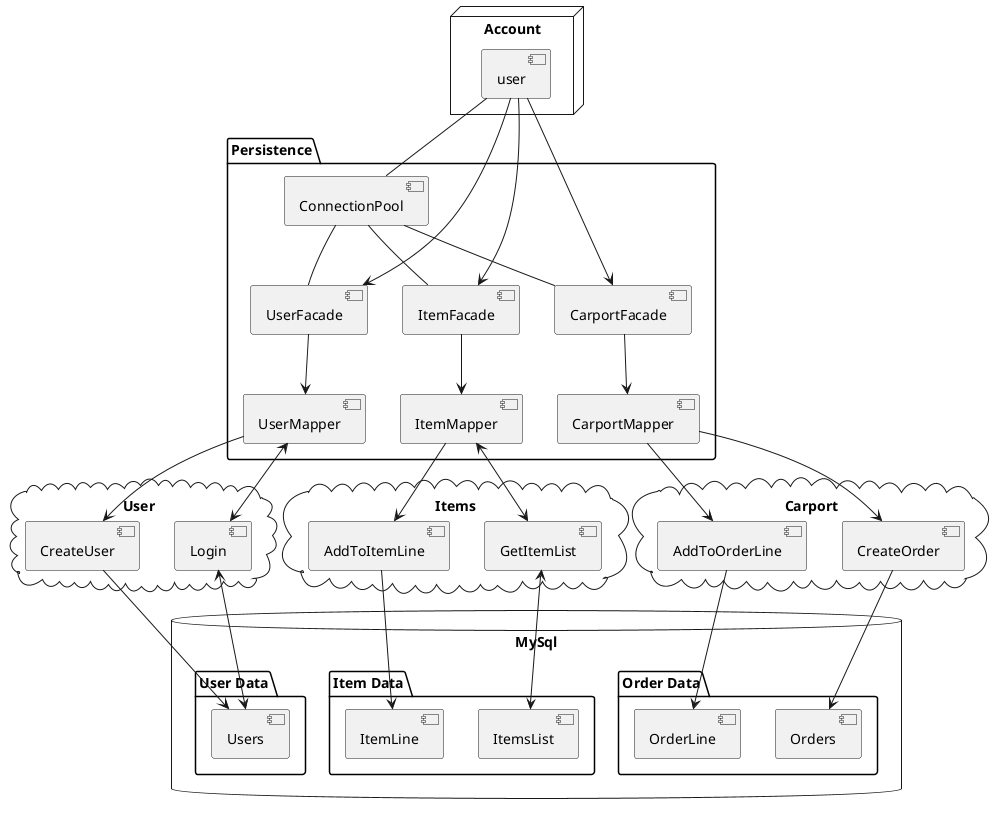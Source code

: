 @startuml
'https://plantuml.com/component-diagram

node "Account"{
    [user]

}


package "Persistence" {
  [ConnectionPool]-[Hidden]-[UserFacade]
  [ConnectionPool]-[Hidden]-[ItemFacade]
  [ConnectionPool]-[Hidden]-[CarportFacade]
  [UserFacade]
  [UserMapper]
  [ItemFacade]
  [ItemMapper]
  [CarportFacade]
  [CarportMapper]

}


cloud "User" {
  [Login]
  [CreateUser]
}

cloud "Carport"{
  [CreateOrder]
  [AddToOrderLine]
}

cloud "Items"{
    [GetItemList]
    [AddToItemLine]
}

database "MySql" {
  folder "User Data" {
    [Users]
  }
  folder "Order Data"{
    [Orders]
    [OrderLine]
  }
  folder "Item Data" {
      [ItemLine]
      [ItemsList]
  }
}
[user]--[ConnectionPool]
[user]->[UserFacade]
[user]->[ItemFacade]
[user]->[CarportFacade]

[ConnectionPool] - [UserFacade]
[ConnectionPool] - [ItemFacade]
[ConnectionPool] - [CarportFacade]

[UserFacade] --> [UserMapper]
[CarportFacade] --> [CarportMapper]
[ItemFacade] --> [ItemMapper]

[UserMapper] <--> [Login]
[UserMapper] --> [CreateUser]
[CreateUser] --> [Users]
[Login] <--> [Users]

[CarportMapper] --> [CreateOrder]
[CarportMapper] --> [AddToOrderLine]
[CreateOrder] --> [Orders]
[AddToOrderLine] --> [OrderLine]

[ItemMapper] <--> [GetItemList]
[ItemMapper] --> [AddToItemLine]
[GetItemList] <--> [ItemsList]
[AddToItemLine] --> [ItemLine]




@enduml